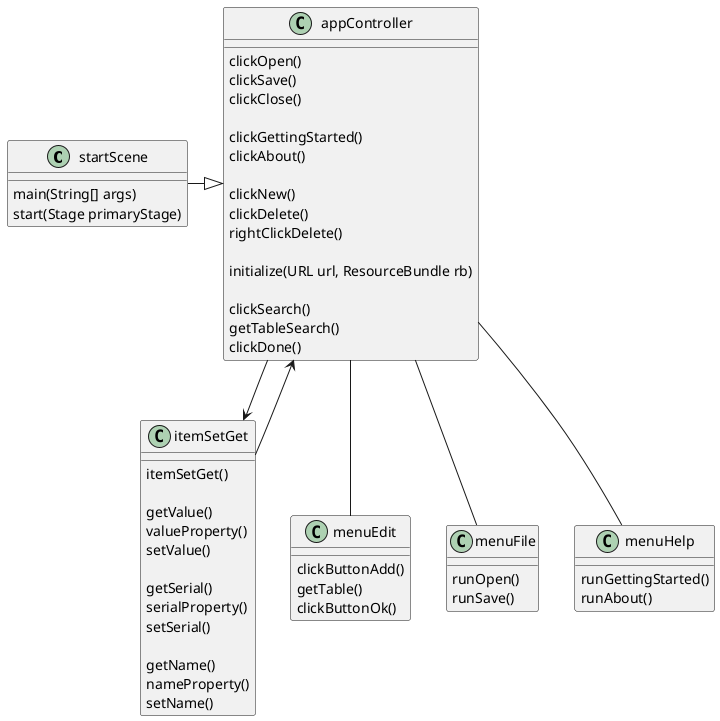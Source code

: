 @startuml
'https://plantuml.com/sequence-diagram

class startScene {
main(String[] args)
start(Stage primaryStage)
}

class appController {
clickOpen()
clickSave()
clickClose()

clickGettingStarted()
clickAbout()

clickNew()
clickDelete()
rightClickDelete()

initialize(URL url, ResourceBundle rb)

clickSearch()
getTableSearch()
clickDone()
}

class itemSetGet {
itemSetGet()

getValue()
valueProperty()
setValue()

getSerial()
serialProperty()
setSerial()

getName()
nameProperty()
setName()
}

class menuEdit {
clickButtonAdd()
getTable()
clickButtonOk()
}

class menuFile {
runOpen()
runSave()
}

class menuHelp {
runGettingStarted()
runAbout()
}

startScene -|> appController
appController --> itemSetGet
appController <-- itemSetGet
appController -- menuEdit
appController -- menuFile
appController -- menuHelp


@enduml